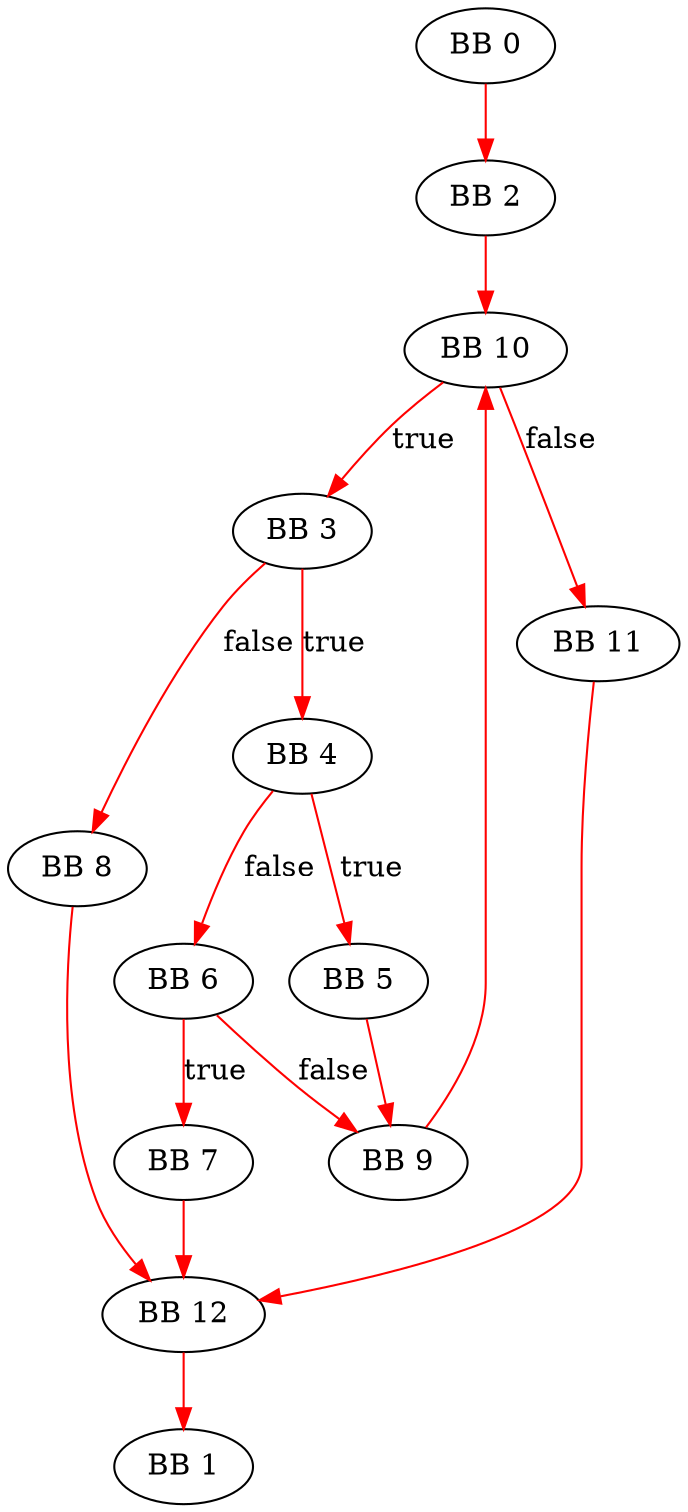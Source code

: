 Digraph G{
0 [label="BB 0" shape=ellipse]
0 -> 2 [color=red label=""]
2 [label="BB 2" shape=ellipse]
2 -> 10 [color=red label=""]
3 [label="BB 3" shape=ellipse]
3 -> 4 [color=red label="true"]
3 -> 8 [color=red label="false"]
4 [label="BB 4" shape=ellipse]
4 -> 5 [color=red label="true"]
4 -> 6 [color=red label="false"]
5 [label="BB 5" shape=ellipse]
5 -> 9 [color=red label=""]
6 [label="BB 6" shape=ellipse]
6 -> 7 [color=red label="true"]
6 -> 9 [color=red label="false"]
7 [label="BB 7" shape=ellipse]
7 -> 12 [color=red label=""]
8 [label="BB 8" shape=ellipse]
8 -> 12 [color=red label=""]
9 [label="BB 9" shape=ellipse]
9 -> 10 [color=red label=""]
10 [label="BB 10" shape=ellipse]
10 -> 3 [color=red label="true"]
10 -> 11 [color=red label="false"]
11 [label="BB 11" shape=ellipse]
11 -> 12 [color=red label=""]
12 [label="BB 12" shape=ellipse]
12 -> 1 [color=red label=""]
1 [label="BB 1" shape=ellipse]
}
